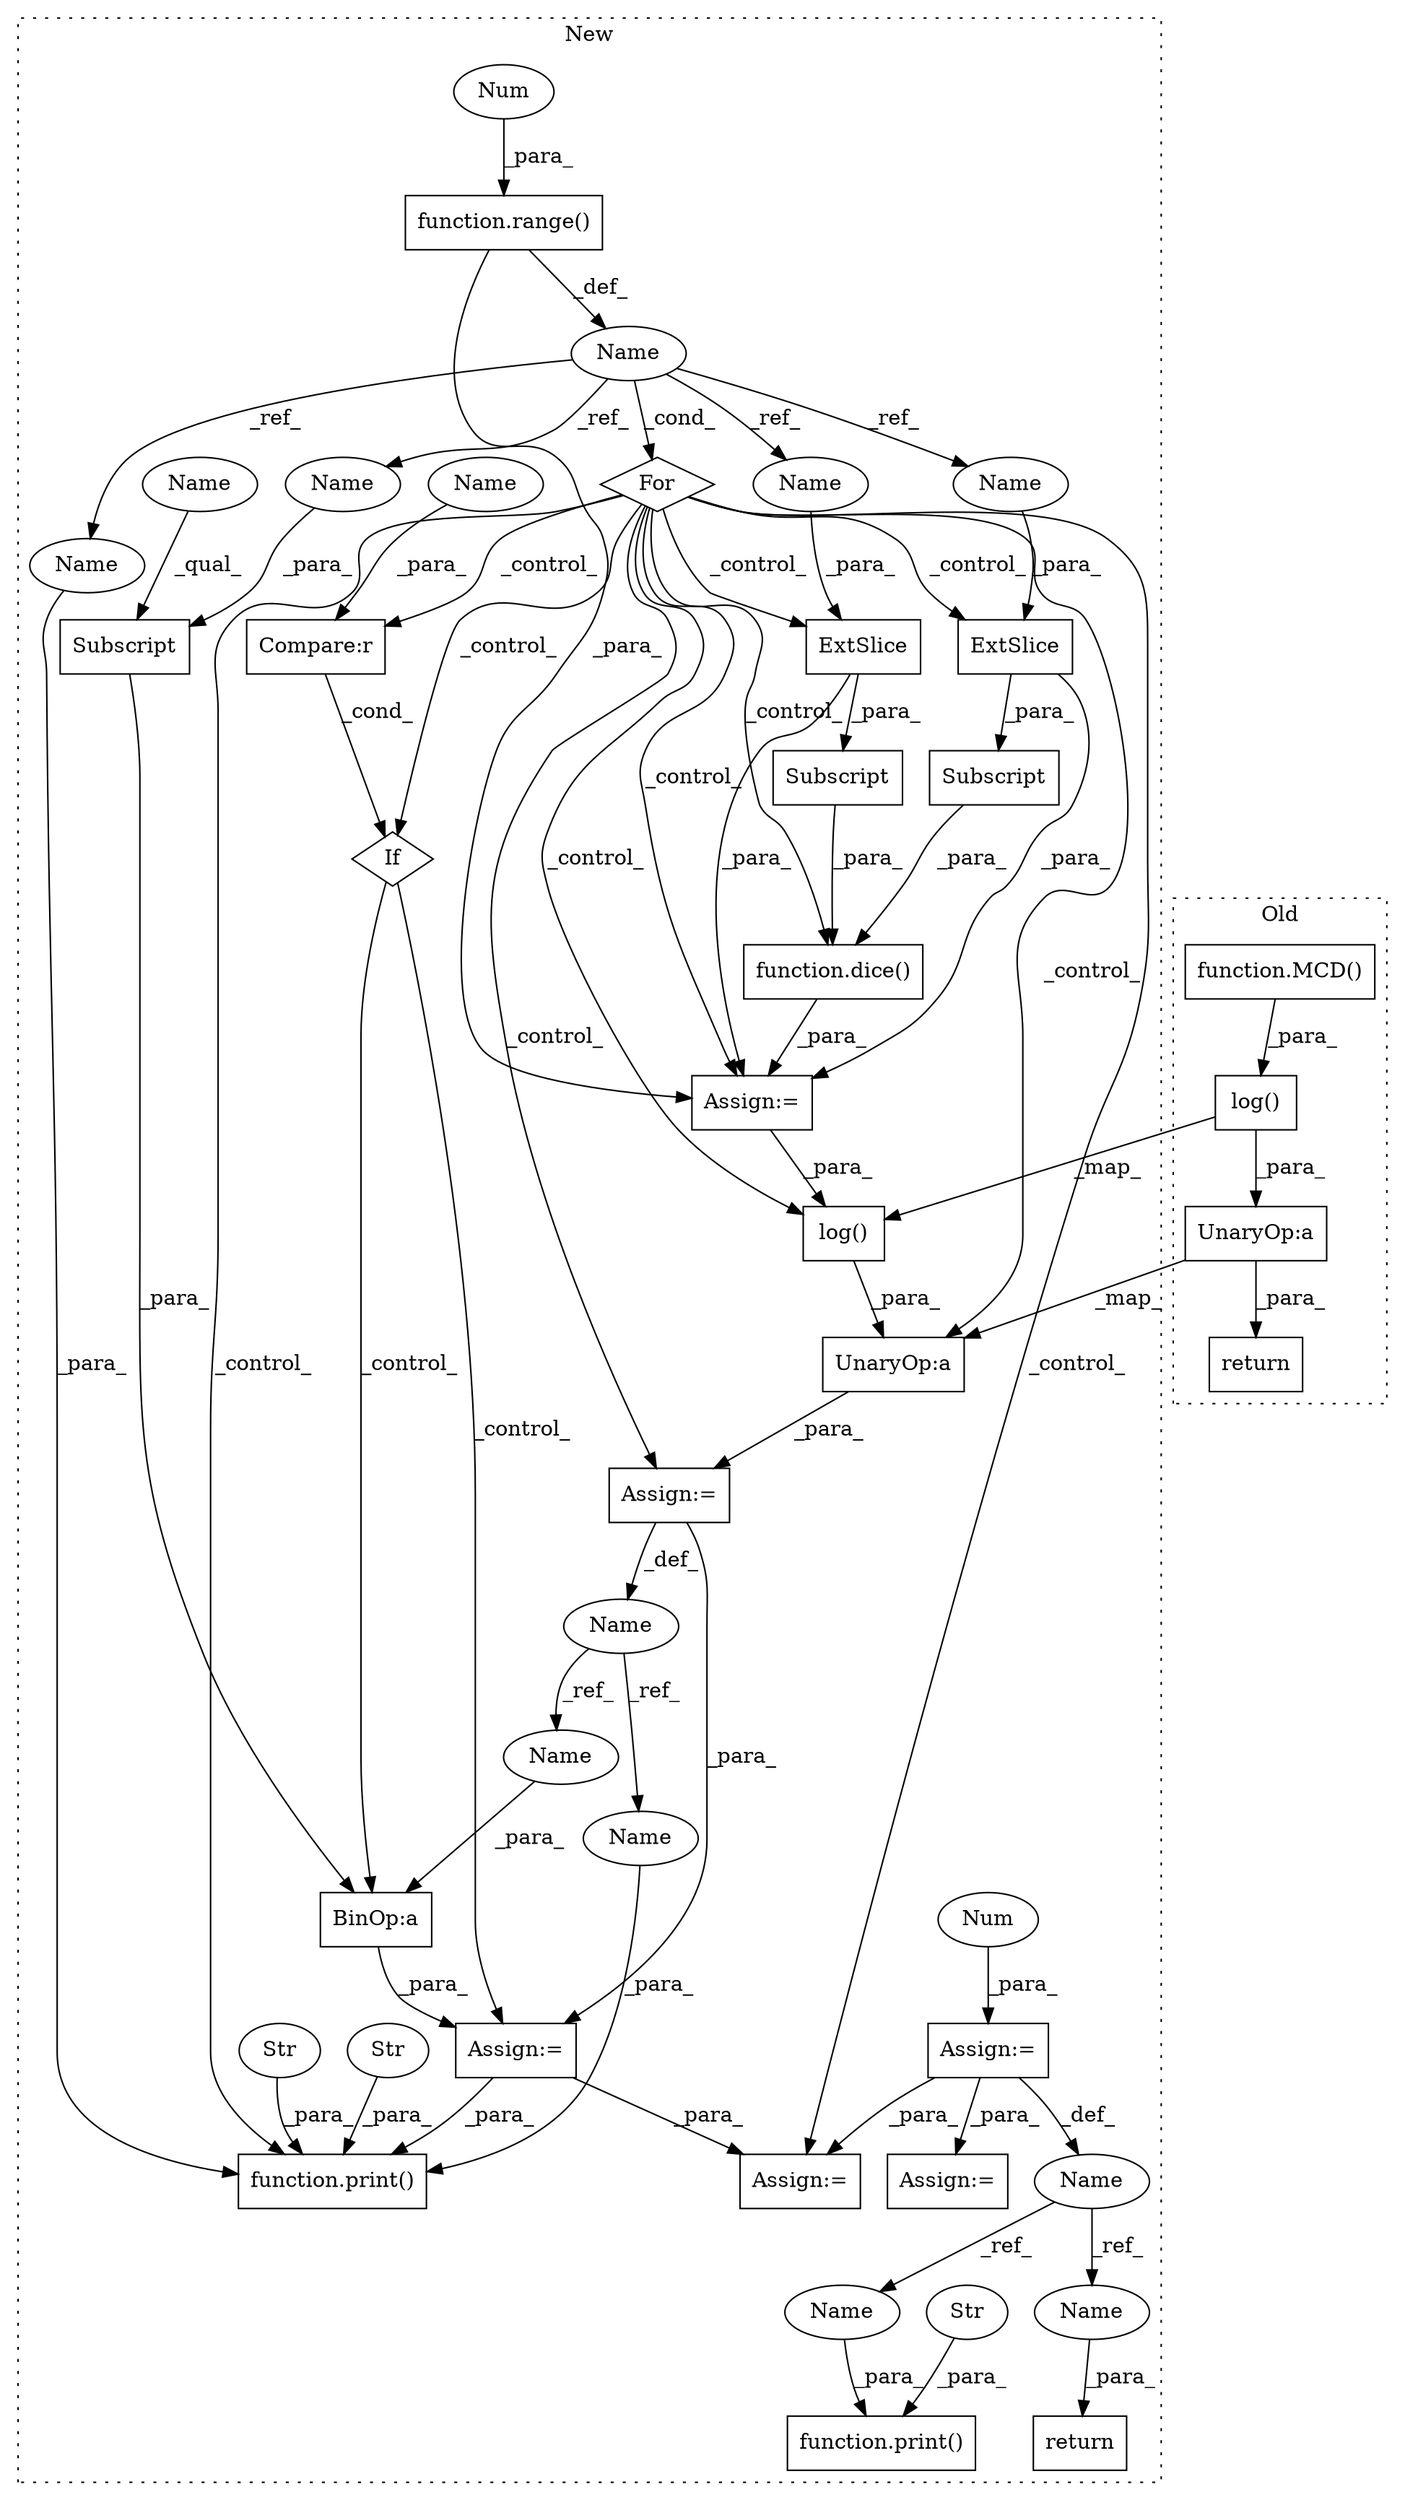 digraph G {
subgraph cluster0 {
1 [label="return" a="93" s="1795" l="7" shape="box"];
29 [label="function.MCD()" a="75" s="1813,1843" l="4,1" shape="box"];
32 [label="UnaryOp:a" a="61" s="1802" l="43" shape="box"];
34 [label="log()" a="75" s="1803,1844" l="10,1" shape="box"];
label = "Old";
style="dotted";
}
subgraph cluster1 {
2 [label="function.dice()" a="75" s="1972,2005" l="5,1" shape="box"];
3 [label="BinOp:a" a="82" s="2175" l="3" shape="box"];
4 [label="If" a="96" s="2106" l="3" shape="diamond"];
5 [label="Subscript" a="63" s="1977,0" l="13,0" shape="box"];
6 [label="function.range()" a="75" s="1911,1929" l="6,1" shape="box"];
7 [label="Subscript" a="63" s="1992,0" l="13,0" shape="box"];
8 [label="For" a="107" s="1902,1930" l="4,28" shape="diamond"];
9 [label="Subscript" a="63" s="2178,0" l="10,0" shape="box"];
10 [label="Num" a="76" s="1917" l="1" shape="ellipse"];
11 [label="Compare:r" a="40" s="2109" l="19" shape="box"];
12 [label="Name" a="87" s="1906" l="1" shape="ellipse"];
13 [label="ExtSlice" a="85" s="1992" l="2" shape="box"];
14 [label="ExtSlice" a="85" s="1977" l="2" shape="box"];
15 [label="Assign:=" a="68" s="2210" l="4" shape="box"];
16 [label="Assign:=" a="68" s="1969" l="3" shape="box"];
17 [label="Assign:=" a="68" s="1893" l="3" shape="box"];
18 [label="Num" a="76" s="1896" l="1" shape="ellipse"];
19 [label="Assign:=" a="68" s="2312" l="4" shape="box"];
20 [label="Assign:=" a="68" s="2157" l="3" shape="box"];
21 [label="return" a="93" s="2410" l="7" shape="box"];
22 [label="Name" a="87" s="2015" l="15" shape="ellipse"];
23 [label="function.print()" a="75" s="2238,2293" l="6,1" shape="box"];
24 [label="Str" a="66" s="2272" l="4" shape="ellipse"];
25 [label="Str" a="66" s="2244" l="23" shape="ellipse"];
26 [label="Name" a="87" s="1880" l="13" shape="ellipse"];
27 [label="function.print()" a="75" s="2363,2404" l="6,1" shape="box"];
28 [label="Str" a="66" s="2369" l="20" shape="ellipse"];
30 [label="Assign:=" a="68" s="2030" l="3" shape="box"];
31 [label="UnaryOp:a" a="61" s="2033" l="23" shape="box"];
33 [label="log()" a="75" s="2034,2055" l="10,1" shape="box"];
35 [label="Name" a="87" s="2417" l="13" shape="ellipse"];
36 [label="Name" a="87" s="2391" l="13" shape="ellipse"];
37 [label="Name" a="87" s="1982" l="1" shape="ellipse"];
38 [label="Name" a="87" s="2186" l="1" shape="ellipse"];
39 [label="Name" a="87" s="2269" l="1" shape="ellipse"];
40 [label="Name" a="87" s="1997" l="1" shape="ellipse"];
41 [label="Name" a="87" s="2178" l="7" shape="ellipse"];
42 [label="Name" a="87" s="2109" l="7" shape="ellipse"];
43 [label="Name" a="87" s="2160" l="15" shape="ellipse"];
44 [label="Name" a="87" s="2278" l="15" shape="ellipse"];
label = "New";
style="dotted";
}
2 -> 16 [label="_para_"];
3 -> 20 [label="_para_"];
4 -> 20 [label="_control_"];
4 -> 3 [label="_control_"];
5 -> 2 [label="_para_"];
6 -> 16 [label="_para_"];
6 -> 12 [label="_def_"];
7 -> 2 [label="_para_"];
8 -> 11 [label="_control_"];
8 -> 30 [label="_control_"];
8 -> 33 [label="_control_"];
8 -> 4 [label="_control_"];
8 -> 2 [label="_control_"];
8 -> 13 [label="_control_"];
8 -> 23 [label="_control_"];
8 -> 31 [label="_control_"];
8 -> 14 [label="_control_"];
8 -> 16 [label="_control_"];
8 -> 15 [label="_control_"];
9 -> 3 [label="_para_"];
10 -> 6 [label="_para_"];
11 -> 4 [label="_cond_"];
12 -> 39 [label="_ref_"];
12 -> 8 [label="_cond_"];
12 -> 40 [label="_ref_"];
12 -> 37 [label="_ref_"];
12 -> 38 [label="_ref_"];
13 -> 16 [label="_para_"];
13 -> 7 [label="_para_"];
14 -> 5 [label="_para_"];
14 -> 16 [label="_para_"];
16 -> 33 [label="_para_"];
17 -> 19 [label="_para_"];
17 -> 15 [label="_para_"];
17 -> 26 [label="_def_"];
18 -> 17 [label="_para_"];
20 -> 23 [label="_para_"];
20 -> 15 [label="_para_"];
22 -> 43 [label="_ref_"];
22 -> 44 [label="_ref_"];
24 -> 23 [label="_para_"];
25 -> 23 [label="_para_"];
26 -> 35 [label="_ref_"];
26 -> 36 [label="_ref_"];
28 -> 27 [label="_para_"];
29 -> 34 [label="_para_"];
30 -> 20 [label="_para_"];
30 -> 22 [label="_def_"];
31 -> 30 [label="_para_"];
32 -> 1 [label="_para_"];
32 -> 31 [label="_map_"];
33 -> 31 [label="_para_"];
34 -> 33 [label="_map_"];
34 -> 32 [label="_para_"];
35 -> 21 [label="_para_"];
36 -> 27 [label="_para_"];
37 -> 14 [label="_para_"];
38 -> 9 [label="_para_"];
39 -> 23 [label="_para_"];
40 -> 13 [label="_para_"];
41 -> 9 [label="_qual_"];
42 -> 11 [label="_para_"];
43 -> 3 [label="_para_"];
44 -> 23 [label="_para_"];
}